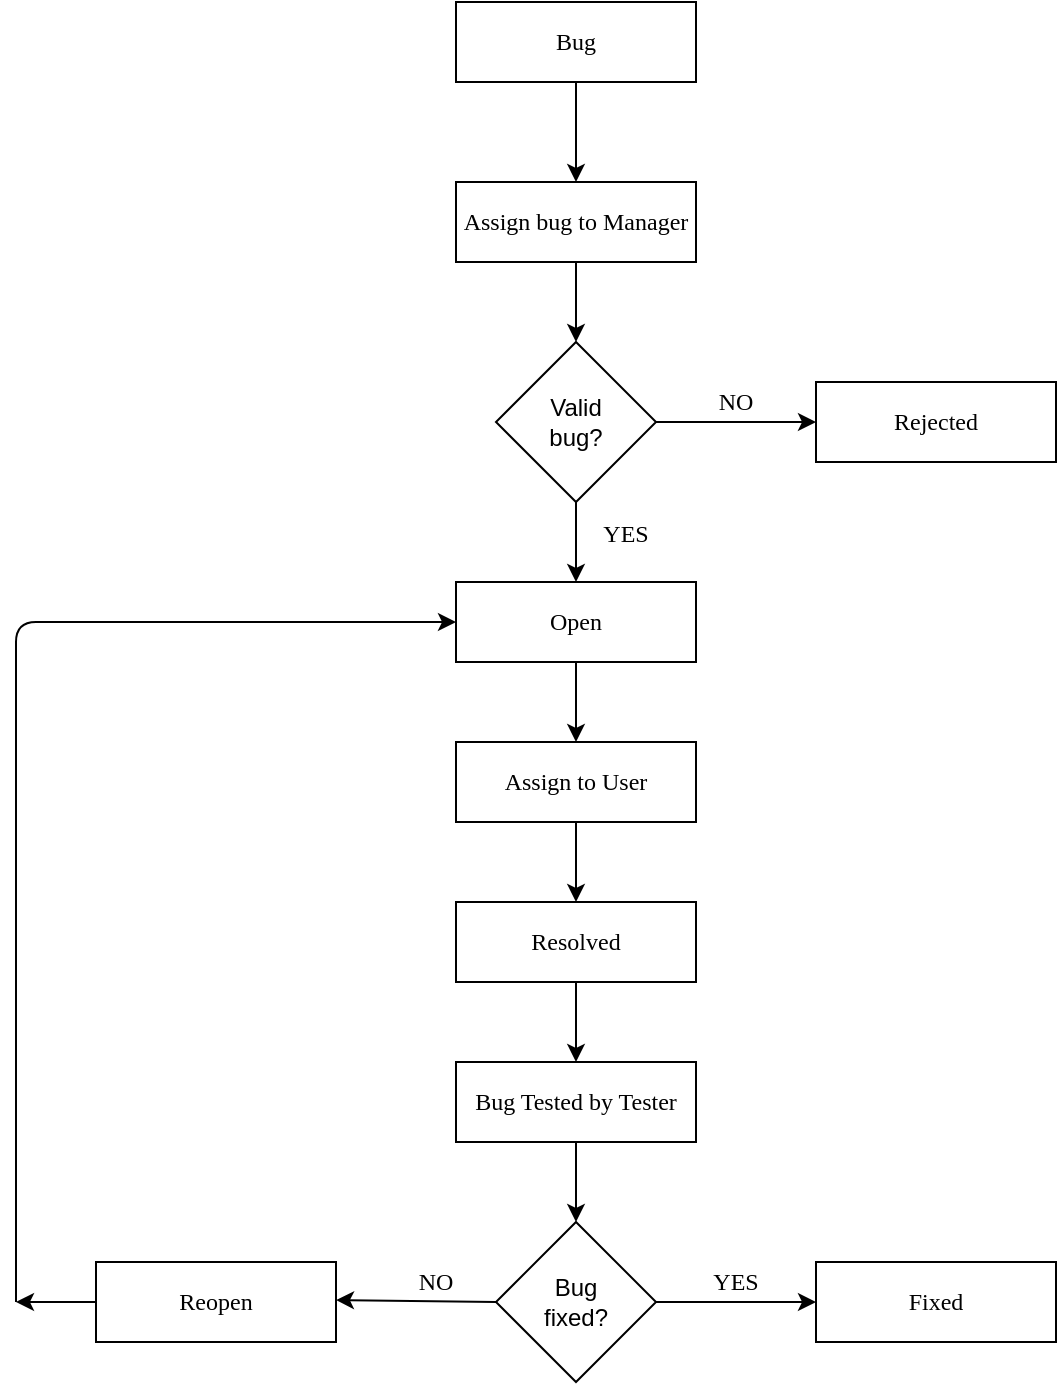 <mxfile version="12.4.3" type="device" pages="1"><diagram id="luOSR2rmAUG6Tux4vLSq" name="Page-1"><mxGraphModel dx="1422" dy="745" grid="1" gridSize="10" guides="1" tooltips="1" connect="1" arrows="1" fold="1" page="1" pageScale="1" pageWidth="850" pageHeight="1100" math="0" shadow="0"><root><mxCell id="0"/><mxCell id="1" parent="0"/><mxCell id="Ai7-prva4m0IGVa_jY5y-4" value="" style="edgeStyle=orthogonalEdgeStyle;rounded=0;orthogonalLoop=1;jettySize=auto;html=1;" edge="1" parent="1" source="Ai7-prva4m0IGVa_jY5y-1" target="Ai7-prva4m0IGVa_jY5y-3"><mxGeometry relative="1" as="geometry"/></mxCell><mxCell id="Ai7-prva4m0IGVa_jY5y-1" value="&lt;font face=&quot;Verdana&quot;&gt;Bug&lt;/font&gt;" style="rounded=0;whiteSpace=wrap;html=1;" vertex="1" parent="1"><mxGeometry x="340" y="70" width="120" height="40" as="geometry"/></mxCell><mxCell id="Ai7-prva4m0IGVa_jY5y-6" value="" style="edgeStyle=orthogonalEdgeStyle;rounded=0;orthogonalLoop=1;jettySize=auto;html=1;entryX=0.5;entryY=0;entryDx=0;entryDy=0;" edge="1" parent="1" source="Ai7-prva4m0IGVa_jY5y-3" target="Ai7-prva4m0IGVa_jY5y-5"><mxGeometry relative="1" as="geometry"/></mxCell><mxCell id="Ai7-prva4m0IGVa_jY5y-3" value="&lt;font face=&quot;Verdana&quot;&gt;Assign bug to Manager&lt;/font&gt;" style="rounded=0;whiteSpace=wrap;html=1;" vertex="1" parent="1"><mxGeometry x="340" y="160" width="120" height="40" as="geometry"/></mxCell><mxCell id="Ai7-prva4m0IGVa_jY5y-14" value="" style="edgeStyle=orthogonalEdgeStyle;rounded=0;orthogonalLoop=1;jettySize=auto;html=1;" edge="1" parent="1" source="Ai7-prva4m0IGVa_jY5y-5" target="Ai7-prva4m0IGVa_jY5y-13"><mxGeometry relative="1" as="geometry"/></mxCell><mxCell id="Ai7-prva4m0IGVa_jY5y-5" value="Valid &lt;br&gt;bug?" style="rhombus;whiteSpace=wrap;html=1;" vertex="1" parent="1"><mxGeometry x="360" y="240" width="80" height="80" as="geometry"/></mxCell><mxCell id="Ai7-prva4m0IGVa_jY5y-10" value="&lt;font face=&quot;Verdana&quot;&gt;Rejected&lt;/font&gt;" style="rounded=0;whiteSpace=wrap;html=1;" vertex="1" parent="1"><mxGeometry x="520" y="260" width="120" height="40" as="geometry"/></mxCell><mxCell id="Ai7-prva4m0IGVa_jY5y-11" value="" style="endArrow=classic;html=1;entryX=0;entryY=0.5;entryDx=0;entryDy=0;exitX=1;exitY=0.5;exitDx=0;exitDy=0;" edge="1" parent="1" source="Ai7-prva4m0IGVa_jY5y-5" target="Ai7-prva4m0IGVa_jY5y-10"><mxGeometry width="50" height="50" relative="1" as="geometry"><mxPoint x="340" y="390" as="sourcePoint"/><mxPoint x="390" y="340" as="targetPoint"/><Array as="points"/></mxGeometry></mxCell><mxCell id="Ai7-prva4m0IGVa_jY5y-12" value="&lt;font face=&quot;Verdana&quot;&gt;NO&lt;/font&gt;" style="text;html=1;strokeColor=none;fillColor=none;align=center;verticalAlign=middle;whiteSpace=wrap;rounded=0;" vertex="1" parent="1"><mxGeometry x="460" y="260" width="40" height="20" as="geometry"/></mxCell><mxCell id="Ai7-prva4m0IGVa_jY5y-16" value="" style="edgeStyle=orthogonalEdgeStyle;rounded=0;orthogonalLoop=1;jettySize=auto;html=1;entryX=0.5;entryY=0;entryDx=0;entryDy=0;" edge="1" parent="1" source="Ai7-prva4m0IGVa_jY5y-13" target="Ai7-prva4m0IGVa_jY5y-15"><mxGeometry relative="1" as="geometry"/></mxCell><mxCell id="Ai7-prva4m0IGVa_jY5y-13" value="&lt;font face=&quot;Verdana&quot;&gt;Open&lt;/font&gt;" style="rounded=0;whiteSpace=wrap;html=1;" vertex="1" parent="1"><mxGeometry x="340" y="360" width="120" height="40" as="geometry"/></mxCell><mxCell id="Ai7-prva4m0IGVa_jY5y-24" value="" style="edgeStyle=orthogonalEdgeStyle;rounded=0;orthogonalLoop=1;jettySize=auto;html=1;entryX=0.5;entryY=0;entryDx=0;entryDy=0;" edge="1" parent="1" source="Ai7-prva4m0IGVa_jY5y-15" target="Ai7-prva4m0IGVa_jY5y-17"><mxGeometry relative="1" as="geometry"/></mxCell><mxCell id="Ai7-prva4m0IGVa_jY5y-15" value="&lt;font face=&quot;Verdana&quot;&gt;Assign to User&lt;/font&gt;" style="rounded=0;whiteSpace=wrap;html=1;" vertex="1" parent="1"><mxGeometry x="340" y="440" width="120" height="40" as="geometry"/></mxCell><mxCell id="Ai7-prva4m0IGVa_jY5y-25" value="" style="edgeStyle=orthogonalEdgeStyle;rounded=0;orthogonalLoop=1;jettySize=auto;html=1;entryX=0.5;entryY=0;entryDx=0;entryDy=0;" edge="1" parent="1" source="Ai7-prva4m0IGVa_jY5y-17" target="Ai7-prva4m0IGVa_jY5y-18"><mxGeometry relative="1" as="geometry"/></mxCell><mxCell id="Ai7-prva4m0IGVa_jY5y-17" value="&lt;font face=&quot;Verdana&quot;&gt;Resolved&lt;br&gt;&lt;/font&gt;" style="rounded=0;whiteSpace=wrap;html=1;" vertex="1" parent="1"><mxGeometry x="340" y="520" width="120" height="40" as="geometry"/></mxCell><mxCell id="Ai7-prva4m0IGVa_jY5y-26" value="" style="edgeStyle=orthogonalEdgeStyle;rounded=0;orthogonalLoop=1;jettySize=auto;html=1;" edge="1" parent="1" source="Ai7-prva4m0IGVa_jY5y-18" target="Ai7-prva4m0IGVa_jY5y-19"><mxGeometry relative="1" as="geometry"/></mxCell><mxCell id="Ai7-prva4m0IGVa_jY5y-18" value="&lt;font face=&quot;Verdana&quot;&gt;Bug Tested by Tester&lt;br&gt;&lt;/font&gt;" style="rounded=0;whiteSpace=wrap;html=1;" vertex="1" parent="1"><mxGeometry x="340" y="600" width="120" height="40" as="geometry"/></mxCell><mxCell id="Ai7-prva4m0IGVa_jY5y-19" value="Bug &lt;br&gt;fixed?" style="rhombus;whiteSpace=wrap;html=1;" vertex="1" parent="1"><mxGeometry x="360" y="680" width="80" height="80" as="geometry"/></mxCell><mxCell id="Ai7-prva4m0IGVa_jY5y-20" value="&lt;font face=&quot;Verdana&quot;&gt;Fixed&lt;/font&gt;" style="rounded=0;whiteSpace=wrap;html=1;" vertex="1" parent="1"><mxGeometry x="520" y="700" width="120" height="40" as="geometry"/></mxCell><mxCell id="Ai7-prva4m0IGVa_jY5y-21" value="" style="endArrow=classic;html=1;entryX=0;entryY=0.5;entryDx=0;entryDy=0;exitX=1;exitY=0.5;exitDx=0;exitDy=0;" edge="1" parent="1" target="Ai7-prva4m0IGVa_jY5y-20"><mxGeometry width="50" height="50" relative="1" as="geometry"><mxPoint x="440" y="720" as="sourcePoint"/><mxPoint x="390" y="780" as="targetPoint"/><Array as="points"/></mxGeometry></mxCell><mxCell id="Ai7-prva4m0IGVa_jY5y-22" value="&lt;font face=&quot;Verdana&quot;&gt;YES&lt;/font&gt;" style="text;html=1;strokeColor=none;fillColor=none;align=center;verticalAlign=middle;whiteSpace=wrap;rounded=0;" vertex="1" parent="1"><mxGeometry x="460" y="700" width="40" height="20" as="geometry"/></mxCell><mxCell id="Ai7-prva4m0IGVa_jY5y-27" value="" style="endArrow=classic;html=1;entryX=0;entryY=0.5;entryDx=0;entryDy=0;exitX=0;exitY=0.5;exitDx=0;exitDy=0;" edge="1" parent="1" source="Ai7-prva4m0IGVa_jY5y-19"><mxGeometry width="50" height="50" relative="1" as="geometry"><mxPoint x="360" y="719" as="sourcePoint"/><mxPoint x="280" y="719" as="targetPoint"/><Array as="points"/></mxGeometry></mxCell><mxCell id="Ai7-prva4m0IGVa_jY5y-28" value="&lt;font face=&quot;Verdana&quot;&gt;NO&lt;/font&gt;" style="text;html=1;strokeColor=none;fillColor=none;align=center;verticalAlign=middle;whiteSpace=wrap;rounded=0;" vertex="1" parent="1"><mxGeometry x="310" y="700" width="40" height="20" as="geometry"/></mxCell><mxCell id="Ai7-prva4m0IGVa_jY5y-29" value="&lt;font face=&quot;Verdana&quot;&gt;Reopen&lt;/font&gt;" style="rounded=0;whiteSpace=wrap;html=1;" vertex="1" parent="1"><mxGeometry x="160" y="700" width="120" height="40" as="geometry"/></mxCell><mxCell id="Ai7-prva4m0IGVa_jY5y-30" value="" style="endArrow=classic;html=1;entryX=0;entryY=0.5;entryDx=0;entryDy=0;" edge="1" parent="1" target="Ai7-prva4m0IGVa_jY5y-13"><mxGeometry width="50" height="50" relative="1" as="geometry"><mxPoint x="120" y="720" as="sourcePoint"/><mxPoint x="150" y="670" as="targetPoint"/><Array as="points"><mxPoint x="120" y="380"/></Array></mxGeometry></mxCell><mxCell id="Ai7-prva4m0IGVa_jY5y-31" value="" style="endArrow=classic;html=1;" edge="1" parent="1"><mxGeometry width="50" height="50" relative="1" as="geometry"><mxPoint x="160" y="720" as="sourcePoint"/><mxPoint x="120" y="720" as="targetPoint"/></mxGeometry></mxCell><mxCell id="Ai7-prva4m0IGVa_jY5y-32" value="&lt;font face=&quot;Verdana&quot;&gt;YES&lt;/font&gt;" style="text;html=1;strokeColor=none;fillColor=none;align=center;verticalAlign=middle;whiteSpace=wrap;rounded=0;" vertex="1" parent="1"><mxGeometry x="405" y="326" width="40" height="20" as="geometry"/></mxCell></root></mxGraphModel></diagram></mxfile>